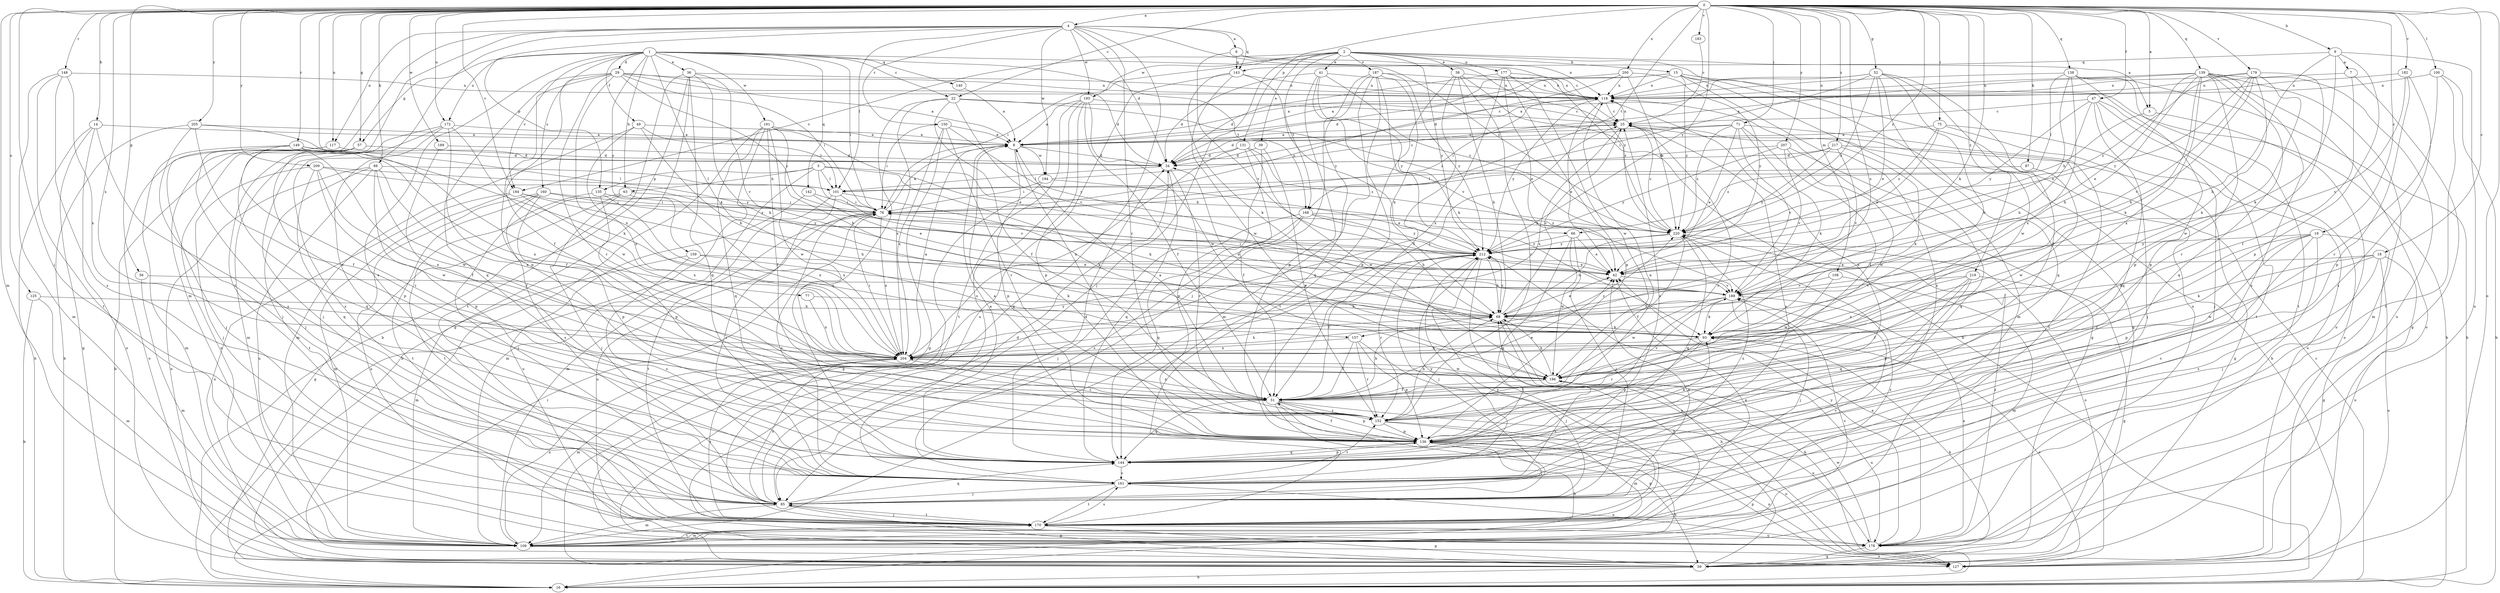 strict digraph  {
0;
1;
2;
3;
4;
5;
6;
7;
8;
9;
14;
15;
16;
18;
19;
22;
25;
29;
34;
36;
38;
39;
41;
42;
47;
49;
51;
52;
56;
57;
59;
63;
66;
68;
71;
75;
76;
77;
85;
87;
88;
93;
100;
101;
108;
109;
117;
118;
125;
127;
131;
135;
136;
138;
139;
140;
142;
143;
144;
148;
149;
150;
152;
157;
159;
160;
161;
168;
170;
172;
177;
178;
179;
182;
183;
184;
187;
188;
189;
191;
193;
194;
196;
200;
204;
205;
207;
209;
212;
217;
219;
220;
0 -> 4  [label=a];
0 -> 5  [label=a];
0 -> 9  [label=b];
0 -> 14  [label=b];
0 -> 18  [label=c];
0 -> 19  [label=c];
0 -> 22  [label=c];
0 -> 47  [label=f];
0 -> 52  [label=g];
0 -> 56  [label=g];
0 -> 57  [label=g];
0 -> 71  [label=i];
0 -> 75  [label=i];
0 -> 77  [label=j];
0 -> 85  [label=j];
0 -> 87  [label=k];
0 -> 88  [label=k];
0 -> 93  [label=k];
0 -> 100  [label=l];
0 -> 108  [label=m];
0 -> 109  [label=m];
0 -> 117  [label=n];
0 -> 125  [label=o];
0 -> 127  [label=o];
0 -> 131  [label=p];
0 -> 138  [label=q];
0 -> 139  [label=q];
0 -> 148  [label=r];
0 -> 149  [label=r];
0 -> 157  [label=s];
0 -> 168  [label=t];
0 -> 172  [label=u];
0 -> 179  [label=v];
0 -> 182  [label=v];
0 -> 183  [label=v];
0 -> 184  [label=v];
0 -> 189  [label=w];
0 -> 200  [label=x];
0 -> 204  [label=x];
0 -> 205  [label=y];
0 -> 207  [label=y];
0 -> 209  [label=y];
0 -> 212  [label=y];
0 -> 217  [label=z];
0 -> 219  [label=z];
0 -> 220  [label=z];
1 -> 22  [label=c];
1 -> 25  [label=c];
1 -> 29  [label=d];
1 -> 36  [label=e];
1 -> 49  [label=f];
1 -> 57  [label=g];
1 -> 63  [label=h];
1 -> 76  [label=i];
1 -> 140  [label=q];
1 -> 142  [label=q];
1 -> 157  [label=s];
1 -> 159  [label=s];
1 -> 160  [label=s];
1 -> 161  [label=s];
1 -> 168  [label=t];
1 -> 172  [label=u];
1 -> 184  [label=v];
1 -> 191  [label=w];
2 -> 5  [label=a];
2 -> 15  [label=b];
2 -> 38  [label=e];
2 -> 39  [label=e];
2 -> 41  [label=e];
2 -> 76  [label=i];
2 -> 85  [label=j];
2 -> 168  [label=t];
2 -> 177  [label=u];
2 -> 178  [label=u];
2 -> 184  [label=v];
2 -> 187  [label=v];
2 -> 193  [label=w];
2 -> 212  [label=y];
3 -> 63  [label=h];
3 -> 66  [label=h];
3 -> 93  [label=k];
3 -> 101  [label=l];
3 -> 109  [label=m];
3 -> 135  [label=p];
3 -> 188  [label=v];
4 -> 6  [label=a];
4 -> 34  [label=d];
4 -> 59  [label=g];
4 -> 101  [label=l];
4 -> 109  [label=m];
4 -> 117  [label=n];
4 -> 135  [label=p];
4 -> 143  [label=q];
4 -> 150  [label=r];
4 -> 152  [label=r];
4 -> 161  [label=s];
4 -> 170  [label=t];
4 -> 193  [label=w];
4 -> 194  [label=w];
4 -> 220  [label=z];
5 -> 66  [label=h];
5 -> 178  [label=u];
6 -> 118  [label=n];
6 -> 143  [label=q];
6 -> 188  [label=v];
6 -> 220  [label=z];
7 -> 51  [label=f];
7 -> 59  [label=g];
7 -> 118  [label=n];
8 -> 34  [label=d];
8 -> 136  [label=p];
8 -> 152  [label=r];
8 -> 194  [label=w];
9 -> 7  [label=a];
9 -> 68  [label=h];
9 -> 93  [label=k];
9 -> 136  [label=p];
9 -> 143  [label=q];
9 -> 178  [label=u];
14 -> 8  [label=a];
14 -> 16  [label=b];
14 -> 59  [label=g];
14 -> 127  [label=o];
14 -> 161  [label=s];
15 -> 8  [label=a];
15 -> 16  [label=b];
15 -> 34  [label=d];
15 -> 59  [label=g];
15 -> 109  [label=m];
15 -> 118  [label=n];
15 -> 161  [label=s];
15 -> 220  [label=z];
16 -> 25  [label=c];
16 -> 76  [label=i];
18 -> 42  [label=e];
18 -> 93  [label=k];
18 -> 127  [label=o];
18 -> 161  [label=s];
18 -> 178  [label=u];
18 -> 196  [label=w];
19 -> 59  [label=g];
19 -> 85  [label=j];
19 -> 93  [label=k];
19 -> 136  [label=p];
19 -> 152  [label=r];
19 -> 161  [label=s];
19 -> 212  [label=y];
22 -> 25  [label=c];
22 -> 51  [label=f];
22 -> 144  [label=q];
22 -> 188  [label=v];
22 -> 204  [label=x];
22 -> 220  [label=z];
25 -> 8  [label=a];
25 -> 16  [label=b];
25 -> 118  [label=n];
25 -> 161  [label=s];
25 -> 204  [label=x];
29 -> 8  [label=a];
29 -> 34  [label=d];
29 -> 51  [label=f];
29 -> 76  [label=i];
29 -> 118  [label=n];
29 -> 136  [label=p];
29 -> 144  [label=q];
29 -> 152  [label=r];
29 -> 204  [label=x];
29 -> 212  [label=y];
34 -> 101  [label=l];
34 -> 144  [label=q];
34 -> 152  [label=r];
36 -> 16  [label=b];
36 -> 59  [label=g];
36 -> 93  [label=k];
36 -> 118  [label=n];
36 -> 144  [label=q];
36 -> 170  [label=t];
36 -> 188  [label=v];
38 -> 51  [label=f];
38 -> 68  [label=h];
38 -> 118  [label=n];
38 -> 152  [label=r];
38 -> 170  [label=t];
38 -> 220  [label=z];
39 -> 34  [label=d];
39 -> 136  [label=p];
39 -> 152  [label=r];
41 -> 34  [label=d];
41 -> 118  [label=n];
41 -> 136  [label=p];
41 -> 188  [label=v];
41 -> 212  [label=y];
41 -> 220  [label=z];
42 -> 76  [label=i];
42 -> 188  [label=v];
47 -> 25  [label=c];
47 -> 68  [label=h];
47 -> 85  [label=j];
47 -> 127  [label=o];
47 -> 144  [label=q];
47 -> 170  [label=t];
47 -> 212  [label=y];
49 -> 8  [label=a];
49 -> 68  [label=h];
49 -> 101  [label=l];
49 -> 109  [label=m];
49 -> 204  [label=x];
51 -> 8  [label=a];
51 -> 16  [label=b];
51 -> 42  [label=e];
51 -> 59  [label=g];
51 -> 68  [label=h];
51 -> 136  [label=p];
51 -> 144  [label=q];
51 -> 152  [label=r];
51 -> 178  [label=u];
51 -> 188  [label=v];
51 -> 204  [label=x];
52 -> 8  [label=a];
52 -> 42  [label=e];
52 -> 51  [label=f];
52 -> 76  [label=i];
52 -> 93  [label=k];
52 -> 118  [label=n];
52 -> 144  [label=q];
52 -> 196  [label=w];
52 -> 220  [label=z];
56 -> 109  [label=m];
56 -> 188  [label=v];
57 -> 16  [label=b];
57 -> 34  [label=d];
57 -> 136  [label=p];
57 -> 144  [label=q];
57 -> 178  [label=u];
59 -> 16  [label=b];
59 -> 68  [label=h];
59 -> 93  [label=k];
63 -> 59  [label=g];
63 -> 76  [label=i];
63 -> 85  [label=j];
63 -> 170  [label=t];
63 -> 204  [label=x];
66 -> 42  [label=e];
66 -> 85  [label=j];
66 -> 144  [label=q];
66 -> 196  [label=w];
66 -> 212  [label=y];
68 -> 16  [label=b];
68 -> 25  [label=c];
68 -> 42  [label=e];
68 -> 93  [label=k];
68 -> 212  [label=y];
71 -> 8  [label=a];
71 -> 34  [label=d];
71 -> 42  [label=e];
71 -> 51  [label=f];
71 -> 93  [label=k];
71 -> 170  [label=t];
71 -> 188  [label=v];
71 -> 220  [label=z];
75 -> 8  [label=a];
75 -> 42  [label=e];
75 -> 85  [label=j];
75 -> 127  [label=o];
75 -> 220  [label=z];
76 -> 8  [label=a];
76 -> 118  [label=n];
76 -> 161  [label=s];
76 -> 170  [label=t];
76 -> 178  [label=u];
76 -> 204  [label=x];
76 -> 220  [label=z];
77 -> 68  [label=h];
77 -> 204  [label=x];
85 -> 34  [label=d];
85 -> 42  [label=e];
85 -> 59  [label=g];
85 -> 109  [label=m];
85 -> 144  [label=q];
85 -> 170  [label=t];
85 -> 204  [label=x];
87 -> 101  [label=l];
87 -> 196  [label=w];
88 -> 51  [label=f];
88 -> 101  [label=l];
88 -> 127  [label=o];
88 -> 136  [label=p];
88 -> 170  [label=t];
88 -> 178  [label=u];
88 -> 204  [label=x];
93 -> 34  [label=d];
93 -> 127  [label=o];
93 -> 136  [label=p];
93 -> 152  [label=r];
93 -> 204  [label=x];
100 -> 16  [label=b];
100 -> 118  [label=n];
100 -> 152  [label=r];
100 -> 170  [label=t];
101 -> 76  [label=i];
101 -> 93  [label=k];
101 -> 109  [label=m];
101 -> 161  [label=s];
108 -> 109  [label=m];
108 -> 188  [label=v];
108 -> 196  [label=w];
109 -> 68  [label=h];
109 -> 127  [label=o];
109 -> 170  [label=t];
109 -> 188  [label=v];
109 -> 204  [label=x];
109 -> 220  [label=z];
117 -> 34  [label=d];
117 -> 85  [label=j];
117 -> 127  [label=o];
118 -> 25  [label=c];
118 -> 42  [label=e];
118 -> 59  [label=g];
118 -> 76  [label=i];
118 -> 212  [label=y];
125 -> 16  [label=b];
125 -> 68  [label=h];
125 -> 109  [label=m];
127 -> 136  [label=p];
131 -> 34  [label=d];
131 -> 51  [label=f];
131 -> 196  [label=w];
131 -> 204  [label=x];
131 -> 220  [label=z];
135 -> 76  [label=i];
135 -> 85  [label=j];
135 -> 136  [label=p];
135 -> 204  [label=x];
136 -> 8  [label=a];
136 -> 16  [label=b];
136 -> 25  [label=c];
136 -> 51  [label=f];
136 -> 85  [label=j];
136 -> 93  [label=k];
136 -> 118  [label=n];
136 -> 127  [label=o];
136 -> 144  [label=q];
138 -> 16  [label=b];
138 -> 42  [label=e];
138 -> 101  [label=l];
138 -> 118  [label=n];
138 -> 136  [label=p];
138 -> 170  [label=t];
138 -> 204  [label=x];
139 -> 8  [label=a];
139 -> 42  [label=e];
139 -> 68  [label=h];
139 -> 93  [label=k];
139 -> 109  [label=m];
139 -> 118  [label=n];
139 -> 127  [label=o];
139 -> 136  [label=p];
139 -> 144  [label=q];
139 -> 161  [label=s];
139 -> 178  [label=u];
139 -> 204  [label=x];
140 -> 8  [label=a];
142 -> 42  [label=e];
142 -> 76  [label=i];
142 -> 178  [label=u];
143 -> 93  [label=k];
143 -> 118  [label=n];
143 -> 178  [label=u];
143 -> 196  [label=w];
143 -> 212  [label=y];
144 -> 8  [label=a];
144 -> 25  [label=c];
144 -> 34  [label=d];
144 -> 136  [label=p];
144 -> 161  [label=s];
148 -> 109  [label=m];
148 -> 118  [label=n];
148 -> 161  [label=s];
148 -> 170  [label=t];
148 -> 204  [label=x];
149 -> 34  [label=d];
149 -> 85  [label=j];
149 -> 109  [label=m];
149 -> 152  [label=r];
149 -> 196  [label=w];
149 -> 204  [label=x];
149 -> 212  [label=y];
150 -> 8  [label=a];
150 -> 59  [label=g];
150 -> 76  [label=i];
150 -> 152  [label=r];
150 -> 204  [label=x];
150 -> 212  [label=y];
152 -> 68  [label=h];
152 -> 109  [label=m];
152 -> 118  [label=n];
152 -> 127  [label=o];
152 -> 136  [label=p];
157 -> 51  [label=f];
157 -> 85  [label=j];
157 -> 136  [label=p];
157 -> 152  [label=r];
157 -> 204  [label=x];
159 -> 42  [label=e];
159 -> 93  [label=k];
159 -> 109  [label=m];
159 -> 161  [label=s];
160 -> 76  [label=i];
160 -> 136  [label=p];
160 -> 161  [label=s];
160 -> 170  [label=t];
160 -> 178  [label=u];
160 -> 212  [label=y];
161 -> 85  [label=j];
161 -> 152  [label=r];
161 -> 170  [label=t];
161 -> 178  [label=u];
161 -> 212  [label=y];
161 -> 220  [label=z];
168 -> 68  [label=h];
168 -> 85  [label=j];
168 -> 144  [label=q];
168 -> 161  [label=s];
168 -> 212  [label=y];
168 -> 220  [label=z];
170 -> 42  [label=e];
170 -> 59  [label=g];
170 -> 85  [label=j];
170 -> 109  [label=m];
170 -> 161  [label=s];
170 -> 178  [label=u];
170 -> 188  [label=v];
170 -> 212  [label=y];
172 -> 8  [label=a];
172 -> 51  [label=f];
172 -> 85  [label=j];
172 -> 109  [label=m];
172 -> 161  [label=s];
172 -> 196  [label=w];
177 -> 16  [label=b];
177 -> 34  [label=d];
177 -> 42  [label=e];
177 -> 118  [label=n];
177 -> 136  [label=p];
177 -> 196  [label=w];
177 -> 204  [label=x];
178 -> 42  [label=e];
178 -> 59  [label=g];
178 -> 196  [label=w];
178 -> 212  [label=y];
178 -> 220  [label=z];
179 -> 68  [label=h];
179 -> 93  [label=k];
179 -> 118  [label=n];
179 -> 152  [label=r];
179 -> 188  [label=v];
179 -> 196  [label=w];
179 -> 212  [label=y];
179 -> 220  [label=z];
182 -> 118  [label=n];
182 -> 136  [label=p];
182 -> 161  [label=s];
182 -> 188  [label=v];
183 -> 25  [label=c];
184 -> 68  [label=h];
184 -> 76  [label=i];
184 -> 109  [label=m];
184 -> 127  [label=o];
184 -> 204  [label=x];
187 -> 68  [label=h];
187 -> 85  [label=j];
187 -> 93  [label=k];
187 -> 109  [label=m];
187 -> 118  [label=n];
187 -> 136  [label=p];
187 -> 144  [label=q];
187 -> 212  [label=y];
188 -> 68  [label=h];
188 -> 85  [label=j];
188 -> 93  [label=k];
188 -> 178  [label=u];
188 -> 196  [label=w];
189 -> 34  [label=d];
189 -> 51  [label=f];
191 -> 8  [label=a];
191 -> 16  [label=b];
191 -> 42  [label=e];
191 -> 51  [label=f];
191 -> 68  [label=h];
191 -> 127  [label=o];
191 -> 144  [label=q];
191 -> 196  [label=w];
193 -> 8  [label=a];
193 -> 25  [label=c];
193 -> 51  [label=f];
193 -> 136  [label=p];
193 -> 161  [label=s];
193 -> 170  [label=t];
193 -> 196  [label=w];
194 -> 25  [label=c];
194 -> 42  [label=e];
194 -> 59  [label=g];
194 -> 76  [label=i];
196 -> 51  [label=f];
196 -> 68  [label=h];
196 -> 161  [label=s];
196 -> 178  [label=u];
200 -> 8  [label=a];
200 -> 34  [label=d];
200 -> 118  [label=n];
200 -> 212  [label=y];
200 -> 220  [label=z];
204 -> 8  [label=a];
204 -> 25  [label=c];
204 -> 68  [label=h];
204 -> 76  [label=i];
204 -> 109  [label=m];
204 -> 152  [label=r];
204 -> 170  [label=t];
204 -> 196  [label=w];
204 -> 212  [label=y];
204 -> 220  [label=z];
205 -> 8  [label=a];
205 -> 16  [label=b];
205 -> 51  [label=f];
205 -> 85  [label=j];
205 -> 93  [label=k];
207 -> 34  [label=d];
207 -> 144  [label=q];
207 -> 188  [label=v];
207 -> 196  [label=w];
207 -> 212  [label=y];
209 -> 85  [label=j];
209 -> 101  [label=l];
209 -> 144  [label=q];
209 -> 196  [label=w];
209 -> 204  [label=x];
209 -> 212  [label=y];
212 -> 42  [label=e];
212 -> 51  [label=f];
212 -> 68  [label=h];
212 -> 85  [label=j];
212 -> 127  [label=o];
212 -> 152  [label=r];
212 -> 170  [label=t];
217 -> 34  [label=d];
217 -> 59  [label=g];
217 -> 93  [label=k];
217 -> 188  [label=v];
217 -> 212  [label=y];
217 -> 220  [label=z];
219 -> 51  [label=f];
219 -> 59  [label=g];
219 -> 136  [label=p];
219 -> 144  [label=q];
219 -> 188  [label=v];
219 -> 204  [label=x];
220 -> 25  [label=c];
220 -> 51  [label=f];
220 -> 68  [label=h];
220 -> 127  [label=o];
220 -> 144  [label=q];
220 -> 212  [label=y];
}
